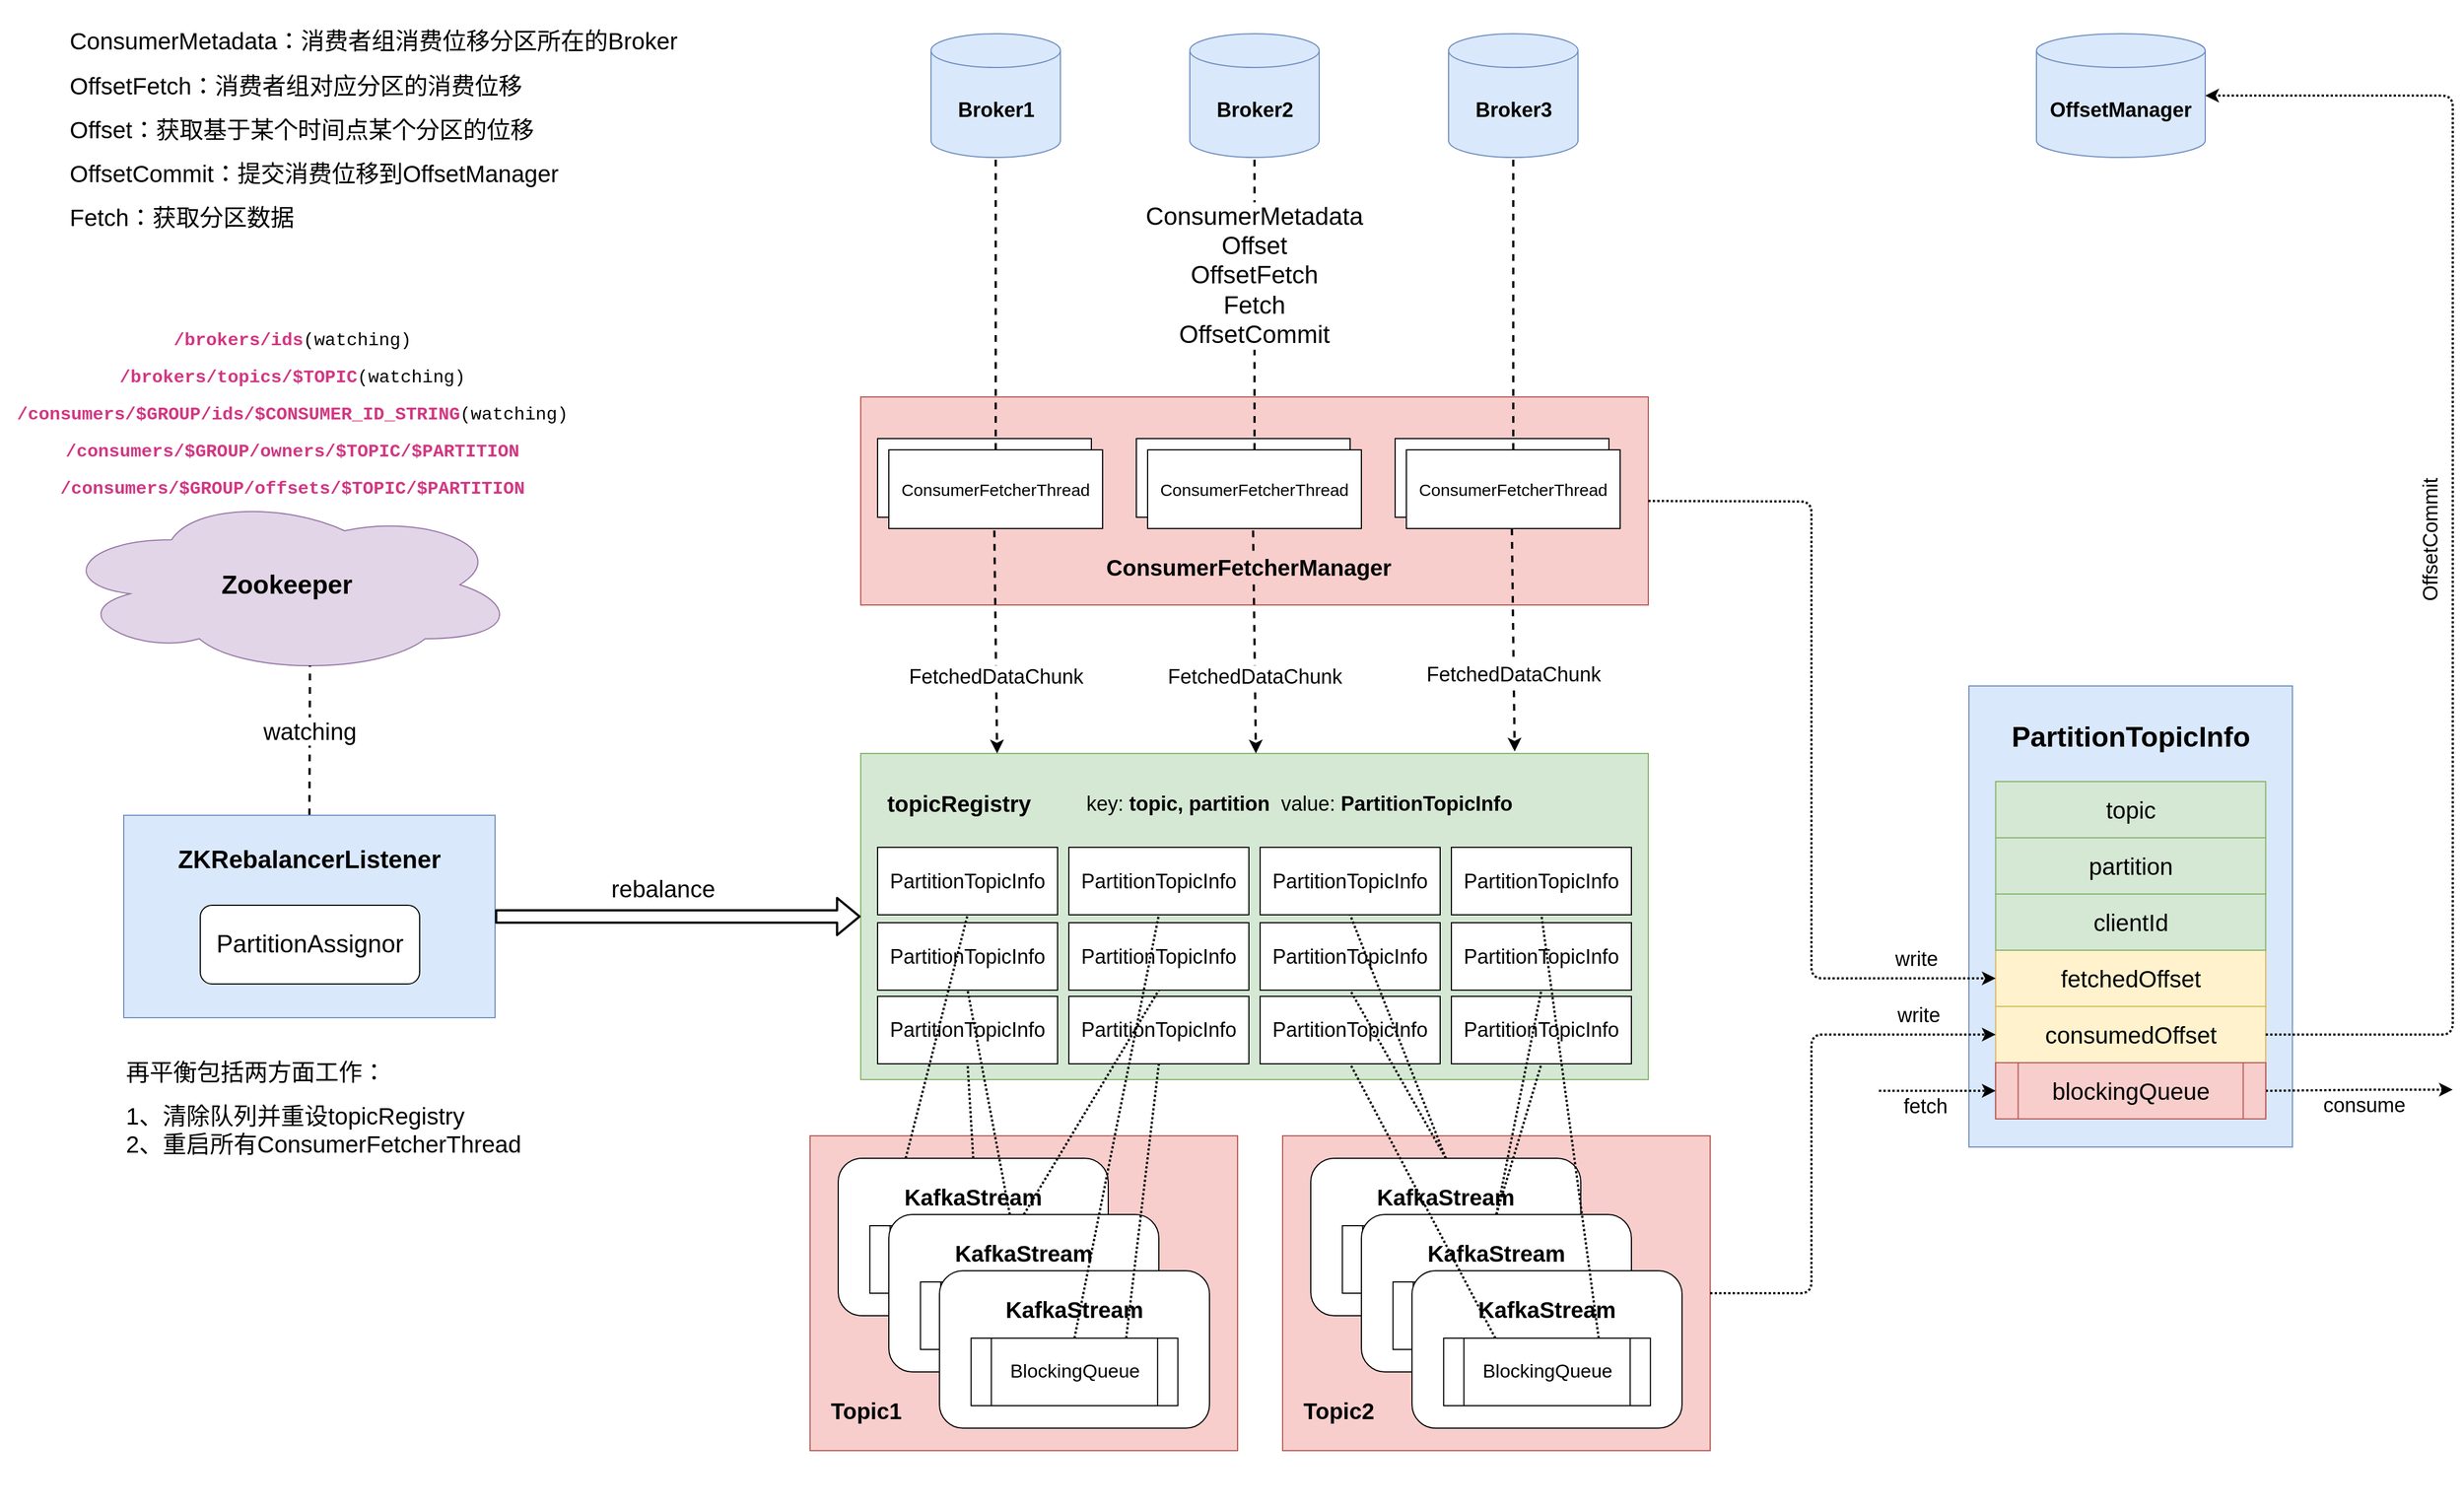 <mxfile>
    <diagram id="V75hB-kW6oTVuLSoQBS7" name="Page-1">
        <mxGraphModel dx="2021" dy="1705" grid="1" gridSize="10" guides="1" tooltips="1" connect="1" arrows="1" fold="1" page="1" pageScale="1" pageWidth="850" pageHeight="1100" math="0" shadow="0">
            <root>
                <mxCell id="0"/>
                <mxCell id="1" parent="0"/>
                <mxCell id="9" value="Broker1" style="shape=cylinder3;whiteSpace=wrap;html=1;boundedLbl=1;backgroundOutline=1;size=15;fontSize=18;fontStyle=1;fillColor=#dae8fc;strokeColor=#6c8ebf;" vertex="1" parent="1">
                    <mxGeometry x="147.5" y="-70" width="115" height="110" as="geometry"/>
                </mxCell>
                <mxCell id="10" value="Broker2" style="shape=cylinder3;whiteSpace=wrap;html=1;boundedLbl=1;backgroundOutline=1;size=15;fontSize=18;fontStyle=1;fillColor=#dae8fc;strokeColor=#6c8ebf;" vertex="1" parent="1">
                    <mxGeometry x="377.5" y="-70" width="115" height="110" as="geometry"/>
                </mxCell>
                <mxCell id="11" value="Broker3" style="shape=cylinder3;whiteSpace=wrap;html=1;boundedLbl=1;backgroundOutline=1;size=15;fontSize=18;fontStyle=1;fillColor=#dae8fc;strokeColor=#6c8ebf;" vertex="1" parent="1">
                    <mxGeometry x="607.5" y="-70" width="115" height="110" as="geometry"/>
                </mxCell>
                <mxCell id="12" value="" style="rounded=0;whiteSpace=wrap;html=1;fontSize=18;fillColor=#f8cecc;strokeColor=#b85450;" vertex="1" parent="1">
                    <mxGeometry x="85" y="253" width="700" height="185" as="geometry"/>
                </mxCell>
                <mxCell id="8" value="ConsumerFetcherThread" style="rounded=0;whiteSpace=wrap;html=1;fontSize=15;" vertex="1" parent="1">
                    <mxGeometry x="100" y="290" width="190" height="70" as="geometry"/>
                </mxCell>
                <mxCell id="13" value="ConsumerFetcherThread" style="rounded=0;whiteSpace=wrap;html=1;fontSize=15;" vertex="1" parent="1">
                    <mxGeometry x="110" y="300" width="190" height="70" as="geometry"/>
                </mxCell>
                <mxCell id="14" value="ConsumerFetcherThread" style="rounded=0;whiteSpace=wrap;html=1;fontSize=15;" vertex="1" parent="1">
                    <mxGeometry x="330" y="290" width="190" height="70" as="geometry"/>
                </mxCell>
                <mxCell id="15" value="ConsumerFetcherThread" style="rounded=0;whiteSpace=wrap;html=1;fontSize=15;" vertex="1" parent="1">
                    <mxGeometry x="340" y="300" width="190" height="70" as="geometry"/>
                </mxCell>
                <mxCell id="16" value="ConsumerFetcherThread" style="rounded=0;whiteSpace=wrap;html=1;fontSize=15;" vertex="1" parent="1">
                    <mxGeometry x="560" y="290" width="190" height="70" as="geometry"/>
                </mxCell>
                <mxCell id="17" value="ConsumerFetcherThread" style="rounded=0;whiteSpace=wrap;html=1;fontSize=15;" vertex="1" parent="1">
                    <mxGeometry x="570" y="300" width="190" height="70" as="geometry"/>
                </mxCell>
                <mxCell id="18" value="" style="endArrow=none;dashed=1;html=1;fontSize=18;entryX=0.5;entryY=1;entryDx=0;entryDy=0;entryPerimeter=0;exitX=0.5;exitY=0;exitDx=0;exitDy=0;strokeWidth=2;" edge="1" parent="1" source="13" target="9">
                    <mxGeometry width="50" height="50" relative="1" as="geometry">
                        <mxPoint x="380" y="460" as="sourcePoint"/>
                        <mxPoint x="430" y="410" as="targetPoint"/>
                    </mxGeometry>
                </mxCell>
                <mxCell id="21" value="" style="endArrow=none;dashed=1;html=1;strokeWidth=2;fontSize=18;entryX=0.5;entryY=1;entryDx=0;entryDy=0;entryPerimeter=0;" edge="1" parent="1" source="15" target="10">
                    <mxGeometry width="50" height="50" relative="1" as="geometry">
                        <mxPoint x="380" y="460" as="sourcePoint"/>
                        <mxPoint x="430" y="410" as="targetPoint"/>
                    </mxGeometry>
                </mxCell>
                <mxCell id="22" value="" style="endArrow=none;dashed=1;html=1;strokeWidth=2;fontSize=18;entryX=0.5;entryY=1;entryDx=0;entryDy=0;entryPerimeter=0;" edge="1" parent="1" source="17" target="11">
                    <mxGeometry width="50" height="50" relative="1" as="geometry">
                        <mxPoint x="445" y="310" as="sourcePoint"/>
                        <mxPoint x="445" y="190" as="targetPoint"/>
                    </mxGeometry>
                </mxCell>
                <mxCell id="43" value="" style="group;fillColor=#d5e8d4;strokeColor=#82b366;" vertex="1" connectable="0" parent="1">
                    <mxGeometry x="85" y="570" width="700" height="290" as="geometry"/>
                </mxCell>
                <mxCell id="26" value="" style="rounded=0;whiteSpace=wrap;html=1;fontSize=18;fillColor=#d5e8d4;strokeColor=#82b366;" vertex="1" parent="43">
                    <mxGeometry width="700" height="290" as="geometry"/>
                </mxCell>
                <mxCell id="27" value="&lt;font style=&quot;font-size: 20px&quot;&gt;&lt;b&gt;topicRegistry&lt;/b&gt;&lt;/font&gt;" style="text;html=1;strokeColor=none;fillColor=none;align=center;verticalAlign=middle;whiteSpace=wrap;rounded=0;fontSize=18;" vertex="1" parent="43">
                    <mxGeometry x="15" y="30" width="145" height="30" as="geometry"/>
                </mxCell>
                <mxCell id="28" value="PartitionTopicInfo" style="rounded=0;whiteSpace=wrap;html=1;fontSize=18;" vertex="1" parent="43">
                    <mxGeometry x="15" y="216" width="160" height="60" as="geometry"/>
                </mxCell>
                <mxCell id="30" value="key: &lt;b&gt;topic, partition&amp;nbsp; &lt;/b&gt;value:&lt;b&gt; PartitionTopicInfo&lt;/b&gt;" style="text;html=1;strokeColor=none;fillColor=none;align=center;verticalAlign=middle;whiteSpace=wrap;rounded=0;fontSize=18;" vertex="1" parent="43">
                    <mxGeometry x="185" y="35" width="410" height="20" as="geometry"/>
                </mxCell>
                <mxCell id="31" value="PartitionTopicInfo" style="rounded=0;whiteSpace=wrap;html=1;fontSize=18;" vertex="1" parent="43">
                    <mxGeometry x="15" y="83.5" width="160" height="60" as="geometry"/>
                </mxCell>
                <mxCell id="33" value="PartitionTopicInfo" style="rounded=0;whiteSpace=wrap;html=1;fontSize=18;" vertex="1" parent="43">
                    <mxGeometry x="15" y="150.5" width="160" height="60" as="geometry"/>
                </mxCell>
                <mxCell id="34" value="PartitionTopicInfo" style="rounded=0;whiteSpace=wrap;html=1;fontSize=18;" vertex="1" parent="43">
                    <mxGeometry x="185" y="216" width="160" height="60" as="geometry"/>
                </mxCell>
                <mxCell id="35" value="PartitionTopicInfo" style="rounded=0;whiteSpace=wrap;html=1;fontSize=18;" vertex="1" parent="43">
                    <mxGeometry x="185" y="83.5" width="160" height="60" as="geometry"/>
                </mxCell>
                <mxCell id="36" value="PartitionTopicInfo" style="rounded=0;whiteSpace=wrap;html=1;fontSize=18;" vertex="1" parent="43">
                    <mxGeometry x="185" y="150.5" width="160" height="60" as="geometry"/>
                </mxCell>
                <mxCell id="37" value="PartitionTopicInfo" style="rounded=0;whiteSpace=wrap;html=1;fontSize=18;" vertex="1" parent="43">
                    <mxGeometry x="355" y="216" width="160" height="60" as="geometry"/>
                </mxCell>
                <mxCell id="38" value="PartitionTopicInfo" style="rounded=0;whiteSpace=wrap;html=1;fontSize=18;" vertex="1" parent="43">
                    <mxGeometry x="355" y="83.5" width="160" height="60" as="geometry"/>
                </mxCell>
                <mxCell id="39" value="PartitionTopicInfo" style="rounded=0;whiteSpace=wrap;html=1;fontSize=18;" vertex="1" parent="43">
                    <mxGeometry x="355" y="150.5" width="160" height="60" as="geometry"/>
                </mxCell>
                <mxCell id="40" value="PartitionTopicInfo" style="rounded=0;whiteSpace=wrap;html=1;fontSize=18;" vertex="1" parent="43">
                    <mxGeometry x="525" y="216" width="160" height="60" as="geometry"/>
                </mxCell>
                <mxCell id="41" value="PartitionTopicInfo" style="rounded=0;whiteSpace=wrap;html=1;fontSize=18;" vertex="1" parent="43">
                    <mxGeometry x="525" y="83.5" width="160" height="60" as="geometry"/>
                </mxCell>
                <mxCell id="42" value="PartitionTopicInfo" style="rounded=0;whiteSpace=wrap;html=1;fontSize=18;" vertex="1" parent="43">
                    <mxGeometry x="525" y="150.5" width="160" height="60" as="geometry"/>
                </mxCell>
                <mxCell id="49" value="" style="endArrow=classic;html=1;dashed=1;strokeWidth=2;fontSize=18;exitX=0.5;exitY=1;exitDx=0;exitDy=0;entryX=0.175;entryY=-0.006;entryDx=0;entryDy=0;entryPerimeter=0;" edge="1" parent="1">
                    <mxGeometry width="50" height="50" relative="1" as="geometry">
                        <mxPoint x="663.75" y="370" as="sourcePoint"/>
                        <mxPoint x="666.25" y="568.26" as="targetPoint"/>
                    </mxGeometry>
                </mxCell>
                <mxCell id="50" value="FetchedDataChunk" style="edgeLabel;html=1;align=center;verticalAlign=middle;resizable=0;points=[];fontSize=18;" vertex="1" connectable="0" parent="49">
                    <mxGeometry x="0.039" relative="1" as="geometry">
                        <mxPoint x="-0.05" y="27.01" as="offset"/>
                    </mxGeometry>
                </mxCell>
                <mxCell id="51" value="" style="endArrow=classic;html=1;dashed=1;strokeWidth=2;fontSize=18;exitX=0.5;exitY=1;exitDx=0;exitDy=0;entryX=0.175;entryY=-0.006;entryDx=0;entryDy=0;entryPerimeter=0;" edge="1" parent="1">
                    <mxGeometry width="50" height="50" relative="1" as="geometry">
                        <mxPoint x="433.75" y="371.74" as="sourcePoint"/>
                        <mxPoint x="436.25" y="570" as="targetPoint"/>
                    </mxGeometry>
                </mxCell>
                <mxCell id="52" value="FetchedDataChunk" style="edgeLabel;html=1;align=center;verticalAlign=middle;resizable=0;points=[];fontSize=18;" vertex="1" connectable="0" parent="51">
                    <mxGeometry x="0.039" relative="1" as="geometry">
                        <mxPoint x="-0.05" y="27.01" as="offset"/>
                    </mxGeometry>
                </mxCell>
                <mxCell id="53" value="" style="endArrow=classic;html=1;dashed=1;strokeWidth=2;fontSize=18;exitX=0.5;exitY=1;exitDx=0;exitDy=0;entryX=0.175;entryY=-0.006;entryDx=0;entryDy=0;entryPerimeter=0;" edge="1" parent="1">
                    <mxGeometry width="50" height="50" relative="1" as="geometry">
                        <mxPoint x="203.75" y="371.74" as="sourcePoint"/>
                        <mxPoint x="206.25" y="570" as="targetPoint"/>
                    </mxGeometry>
                </mxCell>
                <mxCell id="54" value="FetchedDataChunk" style="edgeLabel;html=1;align=center;verticalAlign=middle;resizable=0;points=[];fontSize=18;" vertex="1" connectable="0" parent="53">
                    <mxGeometry x="0.039" relative="1" as="geometry">
                        <mxPoint x="-0.05" y="27.01" as="offset"/>
                    </mxGeometry>
                </mxCell>
                <mxCell id="66" value="" style="group" vertex="1" connectable="0" parent="1">
                    <mxGeometry x="40" y="910" width="735" height="330" as="geometry"/>
                </mxCell>
                <mxCell id="4" value="" style="rounded=0;whiteSpace=wrap;html=1;fontSize=15;fillColor=#f8cecc;strokeColor=#b85450;" vertex="1" parent="66">
                    <mxGeometry width="380" height="280" as="geometry"/>
                </mxCell>
                <mxCell id="24" value="&lt;font style=&quot;font-size: 20px&quot;&gt;&lt;b&gt;Topic1&lt;/b&gt;&lt;/font&gt;" style="text;html=1;strokeColor=none;fillColor=none;align=center;verticalAlign=middle;whiteSpace=wrap;rounded=0;fontSize=18;" vertex="1" parent="66">
                    <mxGeometry x="10" y="230" width="80" height="30" as="geometry"/>
                </mxCell>
                <mxCell id="56" value="" style="group" vertex="1" connectable="0" parent="66">
                    <mxGeometry x="25" y="20" width="335" height="240" as="geometry"/>
                </mxCell>
                <mxCell id="6" value="" style="rounded=1;whiteSpace=wrap;html=1;fontSize=15;" vertex="1" parent="56">
                    <mxGeometry width="240" height="140" as="geometry"/>
                </mxCell>
                <mxCell id="7" value="BlockingQueue" style="shape=process;whiteSpace=wrap;html=1;backgroundOutline=1;fontSize=17;" vertex="1" parent="56">
                    <mxGeometry x="28.12" y="60" width="183.75" height="60" as="geometry"/>
                </mxCell>
                <mxCell id="55" value="&lt;font style=&quot;font-size: 20px&quot;&gt;&lt;b&gt;KafkaStream&lt;/b&gt;&lt;/font&gt;" style="text;html=1;strokeColor=none;fillColor=none;align=center;verticalAlign=middle;whiteSpace=wrap;rounded=0;fontSize=18;" vertex="1" parent="56">
                    <mxGeometry x="55" y="20" width="130" height="30" as="geometry"/>
                </mxCell>
                <mxCell id="57" value="" style="group" vertex="1" connectable="0" parent="56">
                    <mxGeometry x="45" y="50" width="290" height="190" as="geometry"/>
                </mxCell>
                <mxCell id="58" value="" style="rounded=1;whiteSpace=wrap;html=1;fontSize=15;" vertex="1" parent="57">
                    <mxGeometry width="240" height="140" as="geometry"/>
                </mxCell>
                <mxCell id="59" value="BlockingQueue" style="shape=process;whiteSpace=wrap;html=1;backgroundOutline=1;fontSize=17;" vertex="1" parent="57">
                    <mxGeometry x="28.12" y="60" width="183.75" height="60" as="geometry"/>
                </mxCell>
                <mxCell id="60" value="&lt;font style=&quot;font-size: 20px&quot;&gt;&lt;b&gt;KafkaStream&lt;/b&gt;&lt;/font&gt;" style="text;html=1;strokeColor=none;fillColor=none;align=center;verticalAlign=middle;whiteSpace=wrap;rounded=0;fontSize=18;" vertex="1" parent="57">
                    <mxGeometry x="55" y="20" width="130" height="30" as="geometry"/>
                </mxCell>
                <mxCell id="61" value="" style="group" vertex="1" connectable="0" parent="57">
                    <mxGeometry x="45" y="50" width="240" height="140" as="geometry"/>
                </mxCell>
                <mxCell id="62" value="" style="rounded=1;whiteSpace=wrap;html=1;fontSize=15;" vertex="1" parent="61">
                    <mxGeometry width="240" height="140" as="geometry"/>
                </mxCell>
                <mxCell id="63" value="BlockingQueue" style="shape=process;whiteSpace=wrap;html=1;backgroundOutline=1;fontSize=17;" vertex="1" parent="61">
                    <mxGeometry x="28.12" y="60" width="183.75" height="60" as="geometry"/>
                </mxCell>
                <mxCell id="64" value="&lt;font style=&quot;font-size: 20px&quot;&gt;&lt;b&gt;KafkaStream&lt;/b&gt;&lt;/font&gt;" style="text;html=1;strokeColor=none;fillColor=none;align=center;verticalAlign=middle;whiteSpace=wrap;rounded=0;fontSize=18;" vertex="1" parent="61">
                    <mxGeometry x="55" y="20" width="130" height="30" as="geometry"/>
                </mxCell>
                <mxCell id="67" value="" style="group;labelBackgroundColor=#F8CECC;" vertex="1" connectable="0" parent="1">
                    <mxGeometry x="460" y="910" width="405" height="300" as="geometry"/>
                </mxCell>
                <mxCell id="68" value="" style="rounded=0;whiteSpace=wrap;html=1;fontSize=15;labelBackgroundColor=#F8CECC;fillColor=#f8cecc;strokeColor=#b85450;" vertex="1" parent="67">
                    <mxGeometry width="380" height="280" as="geometry"/>
                </mxCell>
                <mxCell id="69" value="&lt;font style=&quot;font-size: 20px&quot;&gt;&lt;b&gt;Topic2&lt;/b&gt;&lt;/font&gt;" style="text;html=1;strokeColor=none;fillColor=none;align=center;verticalAlign=middle;whiteSpace=wrap;rounded=0;fontSize=18;" vertex="1" parent="67">
                    <mxGeometry x="10" y="230" width="80" height="30" as="geometry"/>
                </mxCell>
                <mxCell id="70" value="" style="group" vertex="1" connectable="0" parent="67">
                    <mxGeometry x="25" y="20" width="380" height="280" as="geometry"/>
                </mxCell>
                <mxCell id="71" value="" style="rounded=1;whiteSpace=wrap;html=1;fontSize=15;" vertex="1" parent="70">
                    <mxGeometry width="240" height="140" as="geometry"/>
                </mxCell>
                <mxCell id="72" value="BlockingQueue" style="shape=process;whiteSpace=wrap;html=1;backgroundOutline=1;fontSize=17;" vertex="1" parent="70">
                    <mxGeometry x="28.12" y="60" width="183.75" height="60" as="geometry"/>
                </mxCell>
                <mxCell id="73" value="&lt;font style=&quot;font-size: 20px&quot;&gt;&lt;b&gt;KafkaStream&lt;/b&gt;&lt;/font&gt;" style="text;html=1;strokeColor=none;fillColor=none;align=center;verticalAlign=middle;whiteSpace=wrap;rounded=0;fontSize=18;" vertex="1" parent="70">
                    <mxGeometry x="55" y="20" width="130" height="30" as="geometry"/>
                </mxCell>
                <mxCell id="74" value="" style="group" vertex="1" connectable="0" parent="70">
                    <mxGeometry x="45" y="50" width="290" height="190" as="geometry"/>
                </mxCell>
                <mxCell id="75" value="" style="rounded=1;whiteSpace=wrap;html=1;fontSize=15;" vertex="1" parent="74">
                    <mxGeometry width="240" height="140" as="geometry"/>
                </mxCell>
                <mxCell id="76" value="BlockingQueue" style="shape=process;whiteSpace=wrap;html=1;backgroundOutline=1;fontSize=17;" vertex="1" parent="74">
                    <mxGeometry x="28.12" y="60" width="183.75" height="60" as="geometry"/>
                </mxCell>
                <mxCell id="77" value="&lt;font style=&quot;font-size: 20px&quot;&gt;&lt;b&gt;KafkaStream&lt;/b&gt;&lt;/font&gt;" style="text;html=1;strokeColor=none;fillColor=none;align=center;verticalAlign=middle;whiteSpace=wrap;rounded=0;fontSize=18;" vertex="1" parent="74">
                    <mxGeometry x="55" y="20" width="130" height="30" as="geometry"/>
                </mxCell>
                <mxCell id="78" value="" style="group" vertex="1" connectable="0" parent="74">
                    <mxGeometry x="45" y="50" width="240" height="140" as="geometry"/>
                </mxCell>
                <mxCell id="79" value="" style="rounded=1;whiteSpace=wrap;html=1;fontSize=15;" vertex="1" parent="78">
                    <mxGeometry width="240" height="140" as="geometry"/>
                </mxCell>
                <mxCell id="80" value="BlockingQueue" style="shape=process;whiteSpace=wrap;html=1;backgroundOutline=1;fontSize=17;" vertex="1" parent="78">
                    <mxGeometry x="28.12" y="60" width="183.75" height="60" as="geometry"/>
                </mxCell>
                <mxCell id="81" value="&lt;font style=&quot;font-size: 20px&quot;&gt;&lt;b&gt;KafkaStream&lt;/b&gt;&lt;/font&gt;" style="text;html=1;strokeColor=none;fillColor=none;align=center;verticalAlign=middle;whiteSpace=wrap;rounded=0;fontSize=18;" vertex="1" parent="78">
                    <mxGeometry x="55" y="20" width="130" height="30" as="geometry"/>
                </mxCell>
                <mxCell id="82" value="" style="endArrow=none;dashed=1;html=1;strokeWidth=2;fontSize=17;entryX=0.5;entryY=1;entryDx=0;entryDy=0;exitX=0.5;exitY=0;exitDx=0;exitDy=0;dashPattern=1 1;" edge="1" parent="1" source="6" target="28">
                    <mxGeometry width="50" height="50" relative="1" as="geometry">
                        <mxPoint x="180" y="930" as="sourcePoint"/>
                        <mxPoint x="450" y="780" as="targetPoint"/>
                    </mxGeometry>
                </mxCell>
                <mxCell id="84" value="" style="endArrow=none;dashed=1;html=1;strokeWidth=2;fontSize=17;entryX=0.5;entryY=1;entryDx=0;entryDy=0;exitX=0.5;exitY=0;exitDx=0;exitDy=0;dashPattern=1 1;" edge="1" parent="1" source="58" target="36">
                    <mxGeometry width="50" height="50" relative="1" as="geometry">
                        <mxPoint x="190" y="940" as="sourcePoint"/>
                        <mxPoint x="190" y="856" as="targetPoint"/>
                    </mxGeometry>
                </mxCell>
                <mxCell id="86" value="" style="endArrow=none;dashed=1;html=1;strokeWidth=2;fontSize=17;entryX=0.5;entryY=1;entryDx=0;entryDy=0;exitX=0.75;exitY=0;exitDx=0;exitDy=0;dashPattern=1 1;" edge="1" parent="1" source="63" target="34">
                    <mxGeometry width="50" height="50" relative="1" as="geometry">
                        <mxPoint x="400" y="830" as="sourcePoint"/>
                        <mxPoint x="450" y="780" as="targetPoint"/>
                    </mxGeometry>
                </mxCell>
                <mxCell id="87" value="" style="endArrow=none;dashed=1;html=1;strokeWidth=2;fontSize=17;entryX=0.5;entryY=1;entryDx=0;entryDy=0;exitX=0.5;exitY=0;exitDx=0;exitDy=0;dashPattern=1 1;" edge="1" parent="1" source="71" target="39">
                    <mxGeometry width="50" height="50" relative="1" as="geometry">
                        <mxPoint x="284.995" y="1100" as="sourcePoint"/>
                        <mxPoint x="360" y="856" as="targetPoint"/>
                    </mxGeometry>
                </mxCell>
                <mxCell id="88" value="" style="endArrow=none;dashed=1;html=1;strokeWidth=2;fontSize=17;entryX=0.5;entryY=1;entryDx=0;entryDy=0;exitX=0.5;exitY=0;exitDx=0;exitDy=0;dashPattern=1 1;" edge="1" parent="1" source="75" target="40">
                    <mxGeometry width="50" height="50" relative="1" as="geometry">
                        <mxPoint x="615" y="940" as="sourcePoint"/>
                        <mxPoint x="530" y="790.5" as="targetPoint"/>
                    </mxGeometry>
                </mxCell>
                <mxCell id="89" value="" style="endArrow=none;dashed=1;html=1;strokeWidth=2;fontSize=17;entryX=0.5;entryY=1;entryDx=0;entryDy=0;exitX=0.25;exitY=0;exitDx=0;exitDy=0;dashPattern=1 1;" edge="1" parent="1" source="80" target="37">
                    <mxGeometry width="50" height="50" relative="1" as="geometry">
                        <mxPoint x="660" y="990" as="sourcePoint"/>
                        <mxPoint x="700" y="856" as="targetPoint"/>
                    </mxGeometry>
                </mxCell>
                <mxCell id="25" value="&lt;font style=&quot;font-size: 20px&quot;&gt;&lt;b&gt;ConsumerFetcherManager&lt;/b&gt;&lt;/font&gt;" style="text;html=1;strokeColor=none;fillColor=none;align=center;verticalAlign=middle;whiteSpace=wrap;rounded=0;fontSize=18;labelBackgroundColor=#F8CECC;" vertex="1" parent="1">
                    <mxGeometry x="295" y="390" width="270" height="30" as="geometry"/>
                </mxCell>
                <mxCell id="93" value="&lt;div style=&quot;font-family: &amp;#34;menlo&amp;#34; , &amp;#34;monaco&amp;#34; , &amp;#34;courier new&amp;#34; , monospace ; font-size: 16px ; line-height: 33px&quot;&gt;&lt;span style=&quot;color: rgb(211 , 54 , 130) ; font-weight: bold ; font-size: 16px&quot;&gt;/brokers/ids&lt;/span&gt;&lt;span style=&quot;font-size: 16px&quot;&gt;(watching)&lt;/span&gt;&lt;br style=&quot;font-size: 16px&quot;&gt;&lt;/div&gt;&lt;div style=&quot;font-family: &amp;#34;menlo&amp;#34; , &amp;#34;monaco&amp;#34; , &amp;#34;courier new&amp;#34; , monospace ; font-size: 16px ; line-height: 33px&quot;&gt;&lt;div style=&quot;line-height: 33px ; font-size: 16px&quot;&gt;&lt;div style=&quot;line-height: 33px ; font-size: 16px&quot;&gt;&lt;span style=&quot;color: rgb(211 , 54 , 130) ; font-weight: 700 ; font-size: 16px&quot;&gt;/brokers/topics/$TOPIC&lt;/span&gt;&lt;span style=&quot;font-size: 16px&quot;&gt;(watching)&lt;/span&gt;&lt;span style=&quot;color: rgb(211 , 54 , 130) ; font-weight: bold ; font-size: 16px&quot;&gt;&lt;br style=&quot;font-size: 16px&quot;&gt;&lt;/span&gt;&lt;/div&gt;&lt;span style=&quot;color: rgb(211 , 54 , 130) ; font-weight: 700 ; font-size: 16px&quot;&gt;/consumers/$GROUP/ids/$CONSUMER_ID_STRING&lt;/span&gt;&lt;span style=&quot;font-size: 16px&quot;&gt;(watching)&lt;/span&gt;&lt;div style=&quot;color: rgb(51 , 51 , 51) ; line-height: 33px ; font-size: 16px&quot;&gt;&lt;div style=&quot;line-height: 33px ; font-size: 16px&quot;&gt;&lt;span style=&quot;color: rgb(211 , 54 , 130) ; font-weight: bold ; font-size: 16px&quot;&gt;/consumers/$GROUP/owners/$TOPIC/$PARTITION&lt;/span&gt;&lt;/div&gt;&lt;div style=&quot;line-height: 33px ; font-size: 16px&quot;&gt;&lt;div style=&quot;line-height: 33px ; font-size: 16px&quot;&gt;&lt;div style=&quot;line-height: 33px ; font-size: 16px&quot;&gt;&lt;span style=&quot;color: rgb(211 , 54 , 130) ; font-weight: bold ; font-size: 16px&quot;&gt;/consumers/$GROUP/offsets/$TOPIC/$PARTITION&lt;/span&gt;&lt;/div&gt;&lt;/div&gt;&lt;/div&gt;&lt;/div&gt;&lt;/div&gt;&lt;/div&gt;" style="text;html=1;strokeColor=none;fillColor=none;align=center;verticalAlign=top;whiteSpace=wrap;rounded=0;labelBackgroundColor=#FFFFFF;fontSize=16;" vertex="1" parent="1">
                    <mxGeometry x="-680" y="180" width="520" height="170" as="geometry"/>
                </mxCell>
                <mxCell id="90" value="&lt;span&gt;Zookeeper&lt;/span&gt;" style="ellipse;shape=cloud;whiteSpace=wrap;html=1;labelBackgroundColor=none;fontSize=23;fillColor=#e1d5e7;strokeColor=#9673a6;fontStyle=1;" vertex="1" parent="1">
                    <mxGeometry x="-630" y="340" width="410" height="160" as="geometry"/>
                </mxCell>
                <mxCell id="98" value="" style="endArrow=none;dashed=1;html=1;strokeWidth=2;fontSize=22;entryX=0.55;entryY=0.95;entryDx=0;entryDy=0;entryPerimeter=0;exitX=0.5;exitY=0;exitDx=0;exitDy=0;" edge="1" parent="1" source="95" target="90">
                    <mxGeometry width="50" height="50" relative="1" as="geometry">
                        <mxPoint x="-170" y="910" as="sourcePoint"/>
                        <mxPoint x="-140" y="520" as="targetPoint"/>
                    </mxGeometry>
                </mxCell>
                <mxCell id="113" value="watching" style="edgeLabel;html=1;align=center;verticalAlign=middle;resizable=0;points=[];fontSize=21;" vertex="1" connectable="0" parent="98">
                    <mxGeometry x="0.369" relative="1" as="geometry">
                        <mxPoint x="-0.34" y="15.67" as="offset"/>
                    </mxGeometry>
                </mxCell>
                <mxCell id="99" value="" style="group;fillColor=#dae8fc;strokeColor=#6c8ebf;" vertex="1" connectable="0" parent="1">
                    <mxGeometry x="-570" y="625" width="330" height="180" as="geometry"/>
                </mxCell>
                <mxCell id="95" value="" style="rounded=0;whiteSpace=wrap;html=1;labelBackgroundColor=#FFFFFF;fontSize=22;align=center;fillColor=#dae8fc;strokeColor=#6c8ebf;" vertex="1" parent="99">
                    <mxGeometry width="330" height="180" as="geometry"/>
                </mxCell>
                <mxCell id="96" value="PartitionAssignor" style="rounded=1;whiteSpace=wrap;html=1;labelBackgroundColor=#FFFFFF;fontSize=22;align=center;" vertex="1" parent="99">
                    <mxGeometry x="68" y="80" width="195" height="70" as="geometry"/>
                </mxCell>
                <mxCell id="97" value="&lt;meta charset=&quot;utf-8&quot;&gt;&lt;span style=&quot;color: rgb(0, 0, 0); font-family: helvetica; font-size: 22px; font-style: normal; letter-spacing: normal; text-align: center; text-indent: 0px; text-transform: none; word-spacing: 0px; display: inline; float: none;&quot;&gt;ZKRebalancerListener&lt;/span&gt;" style="text;html=1;strokeColor=none;fillColor=none;align=center;verticalAlign=middle;whiteSpace=wrap;rounded=0;labelBackgroundColor=none;fontSize=22;fontStyle=1" vertex="1" parent="99">
                    <mxGeometry x="45" y="30" width="240" height="20" as="geometry"/>
                </mxCell>
                <mxCell id="101" value="ConsumerMetadata&lt;br&gt;Offset&lt;br&gt;OffsetFetch&lt;br&gt;Fetch&lt;br&gt;OffsetCommit" style="text;html=1;strokeColor=none;fillColor=none;align=center;verticalAlign=middle;whiteSpace=wrap;rounded=0;labelBackgroundColor=#ffffff;fontSize=22;spacing=4;sketch=0;" vertex="1" parent="1">
                    <mxGeometry x="340" y="90" width="190" height="110" as="geometry"/>
                </mxCell>
                <mxCell id="103" value="&lt;p style=&quot;line-height: 120% ; font-size: 21px&quot;&gt;&lt;/p&gt;&lt;h1 style=&quot;font-size: 21px&quot;&gt;&lt;span style=&quot;font-size: 21px ; font-weight: normal&quot;&gt;ConsumerMetadata：消费者组消费位移分区所在的Broker&lt;/span&gt;&lt;/h1&gt;&lt;h1 style=&quot;font-size: 21px&quot;&gt;&lt;span style=&quot;font-size: 21px ; font-weight: normal&quot;&gt;OffsetFetch：消费者组对应分区的消费位移&lt;/span&gt;&lt;/h1&gt;&lt;h1 style=&quot;font-size: 21px&quot;&gt;&lt;span style=&quot;font-size: 21px ; font-weight: normal&quot;&gt;Offset：获取基于某个时间点某个分区的位移&lt;/span&gt;&lt;/h1&gt;OffsetCommit：提交消费位移到OffsetManager&lt;h1 style=&quot;font-size: 21px&quot;&gt;&lt;span style=&quot;font-size: 21px ; font-weight: normal&quot;&gt;Fetch：获取分区数据&lt;/span&gt;&lt;/h1&gt;&lt;p style=&quot;font-size: 21px&quot;&gt;&lt;/p&gt;" style="text;html=1;strokeColor=none;fillColor=none;align=left;verticalAlign=middle;whiteSpace=wrap;rounded=0;labelBackgroundColor=#FFFFFF;fontSize=21;fontStyle=0" vertex="1" parent="1">
                    <mxGeometry x="-620" y="-100" width="760" height="230" as="geometry"/>
                </mxCell>
                <mxCell id="104" value="" style="shape=flexArrow;endArrow=classic;html=1;strokeWidth=2;fontSize=21;exitX=1;exitY=0.5;exitDx=0;exitDy=0;entryX=0;entryY=0.5;entryDx=0;entryDy=0;sketch=0;" edge="1" parent="1" source="95" target="26">
                    <mxGeometry width="50" height="50" relative="1" as="geometry">
                        <mxPoint x="10" y="460" as="sourcePoint"/>
                        <mxPoint x="60" y="410" as="targetPoint"/>
                    </mxGeometry>
                </mxCell>
                <mxCell id="114" value="rebalance" style="edgeLabel;html=1;align=center;verticalAlign=middle;resizable=0;points=[];fontSize=21;labelBackgroundColor=none;" vertex="1" connectable="0" parent="104">
                    <mxGeometry x="-0.134" y="11" relative="1" as="geometry">
                        <mxPoint x="8.67" y="-14" as="offset"/>
                    </mxGeometry>
                </mxCell>
                <mxCell id="105" value="" style="endArrow=none;dashed=1;html=1;strokeWidth=2;fontSize=17;entryX=0.5;entryY=1;entryDx=0;entryDy=0;exitX=0.25;exitY=0;exitDx=0;exitDy=0;dashPattern=1 1;" edge="1" parent="1" source="6" target="31">
                    <mxGeometry width="50" height="50" relative="1" as="geometry">
                        <mxPoint x="195" y="940" as="sourcePoint"/>
                        <mxPoint x="190" y="856" as="targetPoint"/>
                    </mxGeometry>
                </mxCell>
                <mxCell id="106" value="" style="endArrow=none;html=1;strokeWidth=2;fontSize=17;exitX=0.5;exitY=0;exitDx=0;exitDy=0;entryX=0.5;entryY=1;entryDx=0;entryDy=0;dashed=1;dashPattern=1 1;" edge="1" parent="1" source="63" target="35">
                    <mxGeometry width="50" height="50" relative="1" as="geometry">
                        <mxPoint x="135" y="940" as="sourcePoint"/>
                        <mxPoint x="360" y="710" as="targetPoint"/>
                    </mxGeometry>
                </mxCell>
                <mxCell id="107" value="" style="endArrow=none;dashed=1;html=1;strokeWidth=2;fontSize=17;entryX=0.5;entryY=1;entryDx=0;entryDy=0;exitX=0.75;exitY=1;exitDx=0;exitDy=0;dashPattern=1 1;" edge="1" parent="1" source="55" target="33">
                    <mxGeometry width="50" height="50" relative="1" as="geometry">
                        <mxPoint x="135" y="940" as="sourcePoint"/>
                        <mxPoint x="190" y="723.5" as="targetPoint"/>
                    </mxGeometry>
                </mxCell>
                <mxCell id="108" value="" style="endArrow=none;dashed=1;html=1;strokeWidth=2;fontSize=17;entryX=0.5;entryY=1;entryDx=0;entryDy=0;exitX=0.5;exitY=0;exitDx=0;exitDy=0;dashPattern=1 1;" edge="1" parent="1" source="71" target="38">
                    <mxGeometry width="50" height="50" relative="1" as="geometry">
                        <mxPoint x="615" y="940" as="sourcePoint"/>
                        <mxPoint x="530" y="790.5" as="targetPoint"/>
                    </mxGeometry>
                </mxCell>
                <mxCell id="109" value="" style="endArrow=none;dashed=1;html=1;strokeWidth=2;fontSize=17;entryX=0.5;entryY=1;entryDx=0;entryDy=0;dashPattern=1 1;" edge="1" parent="1" target="42">
                    <mxGeometry width="50" height="50" relative="1" as="geometry">
                        <mxPoint x="650" y="980" as="sourcePoint"/>
                        <mxPoint x="700" y="856" as="targetPoint"/>
                    </mxGeometry>
                </mxCell>
                <mxCell id="110" value="" style="endArrow=none;dashed=1;html=1;strokeWidth=2;fontSize=17;entryX=0.5;entryY=1;entryDx=0;entryDy=0;exitX=0.75;exitY=0;exitDx=0;exitDy=0;dashPattern=1 1;" edge="1" parent="1" source="80" target="41">
                    <mxGeometry width="50" height="50" relative="1" as="geometry">
                        <mxPoint x="660" y="990" as="sourcePoint"/>
                        <mxPoint x="700" y="790.5" as="targetPoint"/>
                    </mxGeometry>
                </mxCell>
                <mxCell id="115" value="&lt;p style=&quot;line-height: 120% ; font-size: 21px&quot;&gt;&lt;/p&gt;&lt;h1 style=&quot;font-size: 21px&quot;&gt;&lt;span style=&quot;font-weight: 400&quot;&gt;再平衡包括两方面工作：&lt;/span&gt;&lt;/h1&gt;&lt;div&gt;&lt;span style=&quot;font-weight: 400&quot;&gt;1、清除队列并重设topicRegistry&lt;/span&gt;&lt;/div&gt;&lt;div&gt;&lt;span style=&quot;font-weight: 400&quot;&gt;2、重启所有ConsumerFetcherThread&lt;/span&gt;&lt;/div&gt;&lt;p style=&quot;font-size: 21px&quot;&gt;&lt;/p&gt;" style="text;html=1;strokeColor=none;fillColor=none;align=left;verticalAlign=middle;whiteSpace=wrap;rounded=0;labelBackgroundColor=#FFFFFF;fontSize=21;fontStyle=0" vertex="1" parent="1">
                    <mxGeometry x="-570" y="770" width="490" height="230" as="geometry"/>
                </mxCell>
                <mxCell id="126" value="" style="group;fillColor=#fff2cc;strokeColor=#d6b656;" vertex="1" connectable="0" parent="1">
                    <mxGeometry x="1070" y="510" width="287.5" height="410" as="geometry"/>
                </mxCell>
                <mxCell id="117" value="" style="rounded=0;whiteSpace=wrap;html=1;labelBackgroundColor=none;sketch=0;fontSize=21;align=center;fillColor=#dae8fc;strokeColor=#6c8ebf;" vertex="1" parent="126">
                    <mxGeometry width="287.5" height="410" as="geometry"/>
                </mxCell>
                <mxCell id="118" value="fetchedOffset" style="rounded=0;whiteSpace=wrap;html=1;labelBackgroundColor=none;sketch=0;fontSize=21;align=center;fillColor=#fff2cc;strokeColor=#d6b656;" vertex="1" parent="126">
                    <mxGeometry x="23.75" y="235" width="240" height="50" as="geometry"/>
                </mxCell>
                <mxCell id="119" value="&lt;span&gt;consumedOffset&lt;/span&gt;" style="rounded=0;whiteSpace=wrap;html=1;labelBackgroundColor=none;sketch=0;fontSize=21;align=center;fillColor=#fff2cc;strokeColor=#d6b656;" vertex="1" parent="126">
                    <mxGeometry x="23.75" y="285" width="240" height="50" as="geometry"/>
                </mxCell>
                <mxCell id="120" value="partition" style="rounded=0;whiteSpace=wrap;html=1;labelBackgroundColor=none;sketch=0;fontSize=21;align=center;fillColor=#d5e8d4;strokeColor=#82b366;" vertex="1" parent="126">
                    <mxGeometry x="23.75" y="135" width="240" height="50" as="geometry"/>
                </mxCell>
                <mxCell id="121" value="topic" style="rounded=0;whiteSpace=wrap;html=1;labelBackgroundColor=none;sketch=0;fontSize=21;align=center;fillColor=#d5e8d4;strokeColor=#82b366;" vertex="1" parent="126">
                    <mxGeometry x="23.75" y="85" width="240" height="50" as="geometry"/>
                </mxCell>
                <mxCell id="122" value="clientId" style="rounded=0;whiteSpace=wrap;html=1;labelBackgroundColor=none;sketch=0;fontSize=21;align=center;fillColor=#d5e8d4;strokeColor=#82b366;" vertex="1" parent="126">
                    <mxGeometry x="23.75" y="185" width="240" height="50" as="geometry"/>
                </mxCell>
                <mxCell id="123" value="blockingQueue" style="rounded=0;whiteSpace=wrap;html=1;labelBackgroundColor=none;sketch=0;fontSize=21;align=center;fillColor=#f8cecc;strokeColor=#b85450;" vertex="1" parent="126">
                    <mxGeometry x="23.75" y="335" width="240" height="50" as="geometry"/>
                </mxCell>
                <mxCell id="124" value="PartitionTopicInfo" style="text;html=1;strokeColor=none;fillColor=none;align=center;verticalAlign=middle;whiteSpace=wrap;rounded=0;labelBackgroundColor=none;sketch=0;fontSize=25;fontStyle=1" vertex="1" parent="126">
                    <mxGeometry x="53.75" y="29" width="180" height="30" as="geometry"/>
                </mxCell>
                <mxCell id="131" value="" style="endArrow=classic;html=1;dashed=1;dashPattern=1 1;strokeWidth=2;fontSize=25;exitX=1;exitY=0.5;exitDx=0;exitDy=0;" edge="1" parent="126" source="123">
                    <mxGeometry width="50" height="50" relative="1" as="geometry">
                        <mxPoint x="263.75" y="359.33" as="sourcePoint"/>
                        <mxPoint x="430" y="359" as="targetPoint"/>
                        <Array as="points">
                            <mxPoint x="360" y="359"/>
                        </Array>
                    </mxGeometry>
                </mxCell>
                <mxCell id="133" value="consume" style="edgeLabel;html=1;align=center;verticalAlign=middle;resizable=0;points=[];fontSize=18;labelBackgroundColor=none;" vertex="1" connectable="0" parent="131">
                    <mxGeometry x="-0.112" y="-2" relative="1" as="geometry">
                        <mxPoint x="12.9" y="11.76" as="offset"/>
                    </mxGeometry>
                </mxCell>
                <mxCell id="135" value="" style="rounded=0;whiteSpace=wrap;html=1;labelBackgroundColor=none;sketch=0;fontSize=18;align=center;fillColor=#f8cecc;strokeColor=#b85450;" vertex="1" parent="126">
                    <mxGeometry x="243.75" y="335" width="20" height="50" as="geometry"/>
                </mxCell>
                <mxCell id="134" value="" style="rounded=0;whiteSpace=wrap;html=1;labelBackgroundColor=none;sketch=0;fontSize=18;align=center;fillColor=#f8cecc;strokeColor=#b85450;" vertex="1" parent="126">
                    <mxGeometry x="23.75" y="335" width="20" height="50" as="geometry"/>
                </mxCell>
                <mxCell id="128" value="" style="endArrow=classic;html=1;dashed=1;dashPattern=1 1;strokeWidth=2;fontSize=25;entryX=0;entryY=0.5;entryDx=0;entryDy=0;exitX=1;exitY=0.5;exitDx=0;exitDy=0;" edge="1" parent="1" source="12" target="118">
                    <mxGeometry width="50" height="50" relative="1" as="geometry">
                        <mxPoint x="810" y="680" as="sourcePoint"/>
                        <mxPoint x="860" y="630" as="targetPoint"/>
                        <Array as="points">
                            <mxPoint x="930" y="346"/>
                            <mxPoint x="930" y="770"/>
                        </Array>
                    </mxGeometry>
                </mxCell>
                <mxCell id="137" value="write" style="edgeLabel;html=1;align=center;verticalAlign=middle;resizable=0;points=[];fontSize=18;labelBackgroundColor=none;" vertex="1" connectable="0" parent="128">
                    <mxGeometry x="0.805" y="2" relative="1" as="geometry">
                        <mxPoint y="-15.5" as="offset"/>
                    </mxGeometry>
                </mxCell>
                <mxCell id="129" value="" style="endArrow=classic;html=1;dashed=1;dashPattern=1 1;strokeWidth=2;fontSize=25;entryX=0;entryY=0.5;entryDx=0;entryDy=0;exitX=1;exitY=0.5;exitDx=0;exitDy=0;" edge="1" parent="1" source="68" target="119">
                    <mxGeometry width="50" height="50" relative="1" as="geometry">
                        <mxPoint x="810" y="950" as="sourcePoint"/>
                        <mxPoint x="860" y="900" as="targetPoint"/>
                        <Array as="points">
                            <mxPoint x="930" y="1050"/>
                            <mxPoint x="930" y="820"/>
                        </Array>
                    </mxGeometry>
                </mxCell>
                <mxCell id="138" value="write" style="edgeLabel;html=1;align=center;verticalAlign=middle;resizable=0;points=[];fontSize=18;labelBackgroundColor=none;" vertex="1" connectable="0" parent="129">
                    <mxGeometry x="0.722" y="3" relative="1" as="geometry">
                        <mxPoint x="-2" y="-14" as="offset"/>
                    </mxGeometry>
                </mxCell>
                <mxCell id="130" value="" style="endArrow=classic;html=1;dashed=1;dashPattern=1 1;strokeWidth=2;fontSize=25;entryX=0;entryY=0.5;entryDx=0;entryDy=0;" edge="1" parent="1" target="123">
                    <mxGeometry width="50" height="50" relative="1" as="geometry">
                        <mxPoint x="990" y="870" as="sourcePoint"/>
                        <mxPoint x="860" y="860" as="targetPoint"/>
                    </mxGeometry>
                </mxCell>
                <mxCell id="132" value="fetch" style="edgeLabel;html=1;align=center;verticalAlign=middle;resizable=0;points=[];fontSize=18;labelBackgroundColor=none;" vertex="1" connectable="0" parent="130">
                    <mxGeometry x="-0.22" relative="1" as="geometry">
                        <mxPoint y="14" as="offset"/>
                    </mxGeometry>
                </mxCell>
                <mxCell id="139" value="" style="endArrow=classic;html=1;dashed=1;dashPattern=1 1;strokeWidth=2;fontSize=18;exitX=1;exitY=0.5;exitDx=0;exitDy=0;entryX=1;entryY=0.5;entryDx=0;entryDy=0;entryPerimeter=0;" edge="1" parent="1" source="119" target="141">
                    <mxGeometry width="50" height="50" relative="1" as="geometry">
                        <mxPoint x="920" y="710" as="sourcePoint"/>
                        <mxPoint x="970" y="660" as="targetPoint"/>
                        <Array as="points">
                            <mxPoint x="1500" y="820"/>
                            <mxPoint x="1500" y="-15"/>
                        </Array>
                    </mxGeometry>
                </mxCell>
                <mxCell id="142" value="OffsetCommit" style="edgeLabel;html=1;align=center;verticalAlign=middle;resizable=0;points=[];fontSize=18;horizontal=0;labelBackgroundColor=none;" vertex="1" connectable="0" parent="139">
                    <mxGeometry x="-0.0" y="-2" relative="1" as="geometry">
                        <mxPoint x="-22" y="4.42" as="offset"/>
                    </mxGeometry>
                </mxCell>
                <mxCell id="141" value="OffsetManager" style="shape=cylinder3;whiteSpace=wrap;html=1;boundedLbl=1;backgroundOutline=1;size=15;fontSize=18;fontStyle=1;fillColor=#dae8fc;strokeColor=#6c8ebf;" vertex="1" parent="1">
                    <mxGeometry x="1130" y="-70" width="150" height="110" as="geometry"/>
                </mxCell>
            </root>
        </mxGraphModel>
    </diagram>
</mxfile>